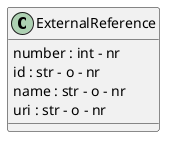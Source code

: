 @startuml 
class ExternalReference

ExternalReference : number : int - nr
ExternalReference : id : str - o - nr 
ExternalReference : name : str - o - nr 
ExternalReference : uri : str - o - nr 

@enduml